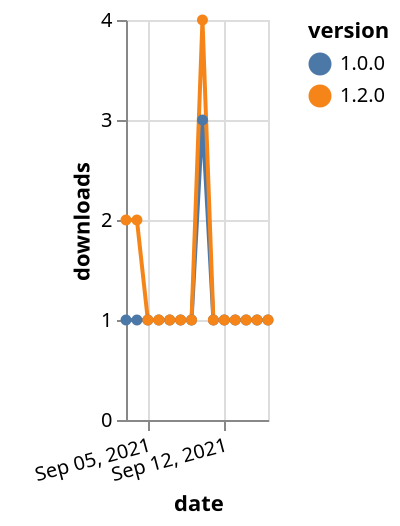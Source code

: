 {"$schema": "https://vega.github.io/schema/vega-lite/v5.json", "description": "A simple bar chart with embedded data.", "data": {"values": [{"date": "2021-09-03", "total": 204, "delta": 1, "version": "1.0.0"}, {"date": "2021-09-04", "total": 205, "delta": 1, "version": "1.0.0"}, {"date": "2021-09-05", "total": 206, "delta": 1, "version": "1.0.0"}, {"date": "2021-09-06", "total": 207, "delta": 1, "version": "1.0.0"}, {"date": "2021-09-07", "total": 208, "delta": 1, "version": "1.0.0"}, {"date": "2021-09-08", "total": 209, "delta": 1, "version": "1.0.0"}, {"date": "2021-09-09", "total": 210, "delta": 1, "version": "1.0.0"}, {"date": "2021-09-10", "total": 213, "delta": 3, "version": "1.0.0"}, {"date": "2021-09-11", "total": 214, "delta": 1, "version": "1.0.0"}, {"date": "2021-09-12", "total": 215, "delta": 1, "version": "1.0.0"}, {"date": "2021-09-13", "total": 216, "delta": 1, "version": "1.0.0"}, {"date": "2021-09-14", "total": 217, "delta": 1, "version": "1.0.0"}, {"date": "2021-09-15", "total": 218, "delta": 1, "version": "1.0.0"}, {"date": "2021-09-16", "total": 219, "delta": 1, "version": "1.0.0"}, {"date": "2021-09-03", "total": 127, "delta": 2, "version": "1.2.0"}, {"date": "2021-09-04", "total": 129, "delta": 2, "version": "1.2.0"}, {"date": "2021-09-05", "total": 130, "delta": 1, "version": "1.2.0"}, {"date": "2021-09-06", "total": 131, "delta": 1, "version": "1.2.0"}, {"date": "2021-09-07", "total": 132, "delta": 1, "version": "1.2.0"}, {"date": "2021-09-08", "total": 133, "delta": 1, "version": "1.2.0"}, {"date": "2021-09-09", "total": 134, "delta": 1, "version": "1.2.0"}, {"date": "2021-09-10", "total": 138, "delta": 4, "version": "1.2.0"}, {"date": "2021-09-11", "total": 139, "delta": 1, "version": "1.2.0"}, {"date": "2021-09-12", "total": 140, "delta": 1, "version": "1.2.0"}, {"date": "2021-09-13", "total": 141, "delta": 1, "version": "1.2.0"}, {"date": "2021-09-14", "total": 142, "delta": 1, "version": "1.2.0"}, {"date": "2021-09-15", "total": 143, "delta": 1, "version": "1.2.0"}, {"date": "2021-09-16", "total": 144, "delta": 1, "version": "1.2.0"}]}, "width": "container", "mark": {"type": "line", "point": {"filled": true}}, "encoding": {"x": {"field": "date", "type": "temporal", "timeUnit": "yearmonthdate", "title": "date", "axis": {"labelAngle": -15}}, "y": {"field": "delta", "type": "quantitative", "title": "downloads"}, "color": {"field": "version", "type": "nominal"}, "tooltip": {"field": "delta"}}}